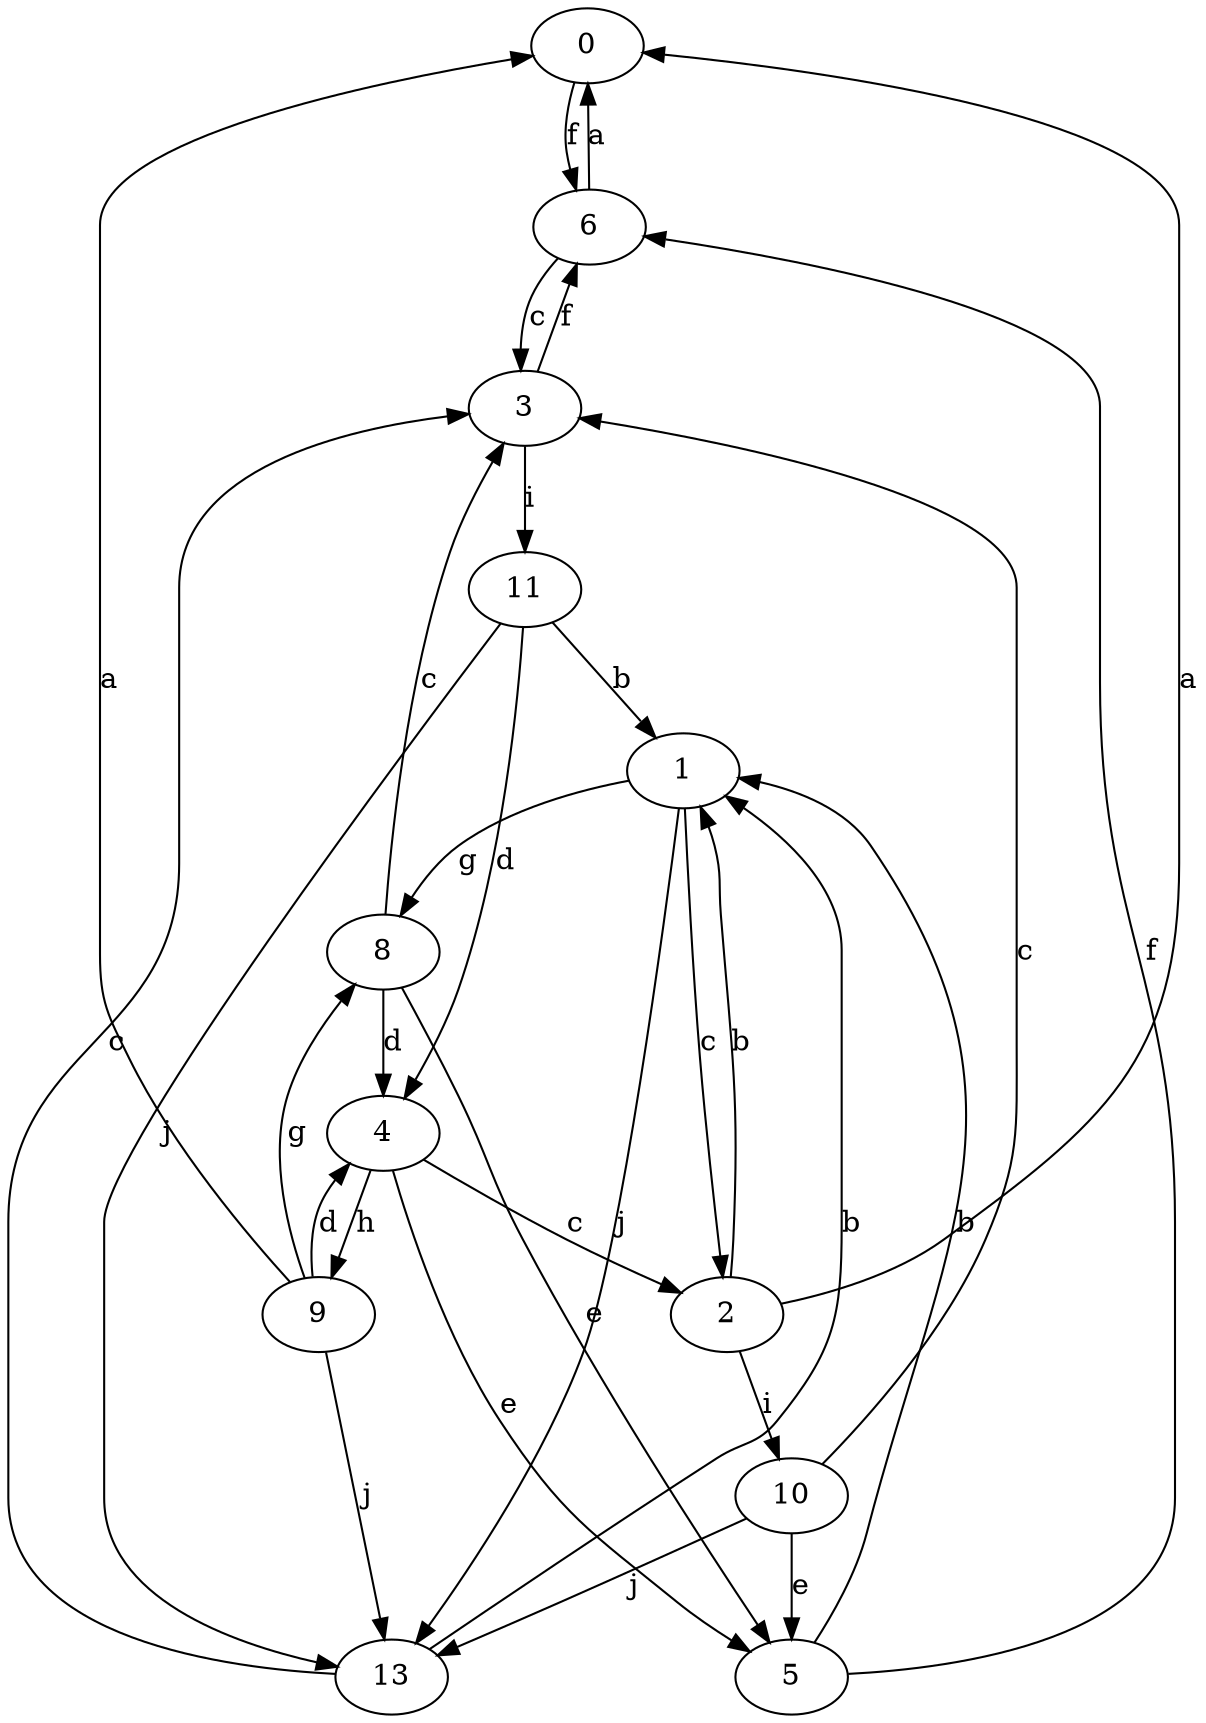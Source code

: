strict digraph  {
0;
1;
2;
3;
4;
5;
6;
8;
9;
10;
11;
13;
0 -> 6  [label=f];
1 -> 2  [label=c];
1 -> 8  [label=g];
1 -> 13  [label=j];
2 -> 0  [label=a];
2 -> 1  [label=b];
2 -> 10  [label=i];
3 -> 6  [label=f];
3 -> 11  [label=i];
4 -> 2  [label=c];
4 -> 5  [label=e];
4 -> 9  [label=h];
5 -> 1  [label=b];
5 -> 6  [label=f];
6 -> 0  [label=a];
6 -> 3  [label=c];
8 -> 3  [label=c];
8 -> 4  [label=d];
8 -> 5  [label=e];
9 -> 0  [label=a];
9 -> 4  [label=d];
9 -> 8  [label=g];
9 -> 13  [label=j];
10 -> 3  [label=c];
10 -> 5  [label=e];
10 -> 13  [label=j];
11 -> 1  [label=b];
11 -> 4  [label=d];
11 -> 13  [label=j];
13 -> 1  [label=b];
13 -> 3  [label=c];
}
